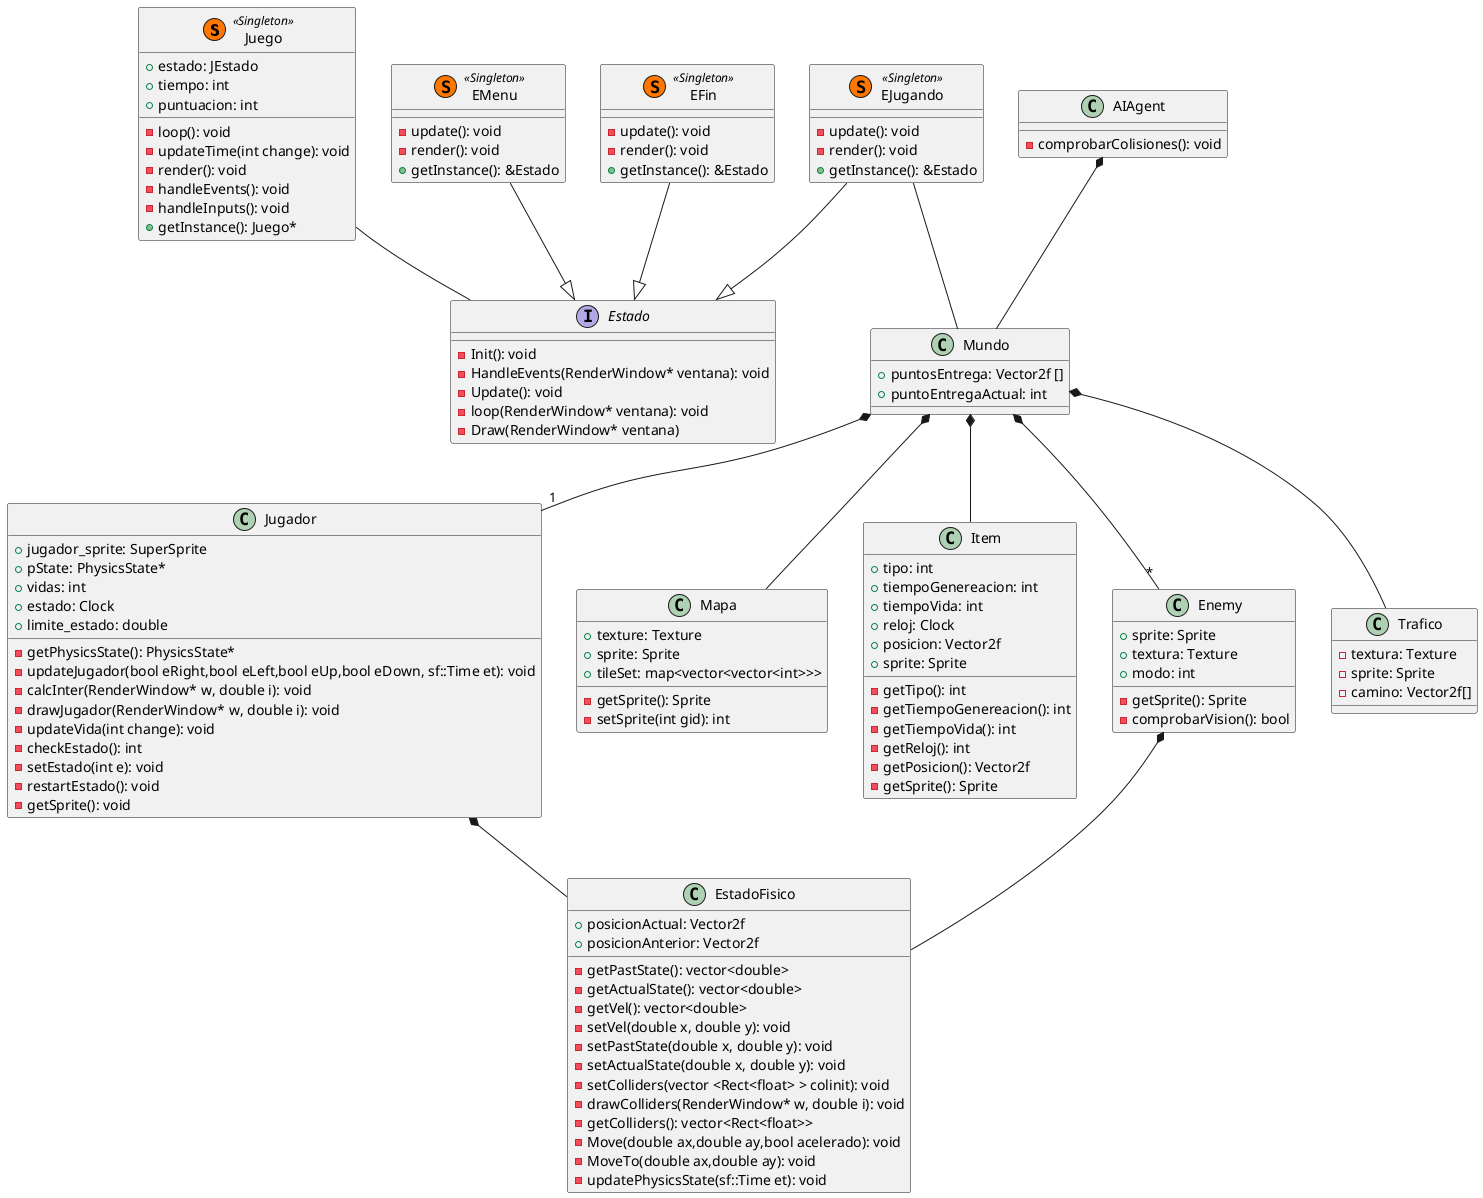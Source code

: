 @startuml Diagrama de Clases
' left to right direction
class Juego << (S,#FF7700) Singleton >>{
    +estado: JEstado
    +tiempo: int
    +puntuacion: int

    -loop(): void
    -updateTime(int change): void
    -render(): void
    -handleEvents(): void
    -handleInputs(): void
    +getInstance(): Juego*
}

interface Estado {
    -Init(): void
    -HandleEvents(RenderWindow* ventana): void
    -Update(): void
    -loop(RenderWindow* ventana): void
    -Draw(RenderWindow* ventana)
}

class Jugador {
    +jugador_sprite: SuperSprite
    +pState: PhysicsState*
    +vidas: int
    +estado: Clock
    +limite_estado: double


    -getPhysicsState(): PhysicsState* 
    -updateJugador(bool eRight,bool eLeft,bool eUp,bool eDown, sf::Time et): void 
    -calcInter(RenderWindow* w, double i): void 
    -drawJugador(RenderWindow* w, double i): void 
    -updateVida(int change): void 
    -checkEstado(): int
    -setEstado(int e): void 
    -restartEstado(): void 
    -getSprite(): void 
}

class EstadoFisico {
    +posicionActual: Vector2f
    +posicionAnterior: Vector2f
    
    -getPastState(): vector<double> 
    -getActualState(): vector<double> 
    -getVel(): vector<double> 
    -setVel(double x, double y): void
    -setPastState(double x, double y): void 
    -setActualState(double x, double y): void 
    -setColliders(vector <Rect<float> > colinit): void 
    -drawColliders(RenderWindow* w, double i): void
    -getColliders(): vector<Rect<float>>
    -Move(double ax,double ay,bool acelerado): void
    -MoveTo(double ax,double ay): void 
    -updatePhysicsState(sf::Time et): void   
}

class Mapa {
    +texture: Texture
    +sprite: Sprite
    +tileSet: map<vector<vector<int>>>

    -getSprite(): Sprite
    -setSprite(int gid): int
}

class Item {
    +tipo: int
    +tiempoGenereacion: int
    +tiempoVida: int
    +reloj: Clock
    +posicion: Vector2f
    +sprite: Sprite

    -getTipo(): int
    -getTiempoGenereacion(): int
    -getTiempoVida(): int
    -getReloj(): int
    -getPosicion(): Vector2f
    -getSprite(): Sprite
}

class Mundo {
    +puntosEntrega: Vector2f []
    +puntoEntregaActual: int
}

class Enemy {
    +sprite: Sprite
    +textura: Texture
    +modo: int

    -getSprite(): Sprite
    -comprobarVision(): bool
}

class Trafico {
    -textura: Texture
    -sprite: Sprite
    -camino: Vector2f[]

    
}


class AIAgent {

    -comprobarColisiones(): void
}

class EJugando << (S,#FF7700) Singleton >>{

    -update(): void
    -render(): void
    +getInstance(): &Estado
}

class EMenu << (S,#FF7700) Singleton >>{

    -update(): void
    -render(): void
    +getInstance(): &Estado
}

class EFin << (S,#FF7700) Singleton >>{

    -update(): void
    -render(): void
    +getInstance(): &Estado
}

Juego -- Estado

EJugando --|> Estado
EMenu --|> Estado
EFin --|> Estado

EJugando -- Mundo

Mundo *-- "1" Jugador
Mundo *-- "*" Enemy
Mundo *-- Item
Mundo *-- Trafico
Mundo *-- Mapa

AIAgent *-- Mundo

Enemy *-- EstadoFisico
Jugador *-- EstadoFisico


@enduml